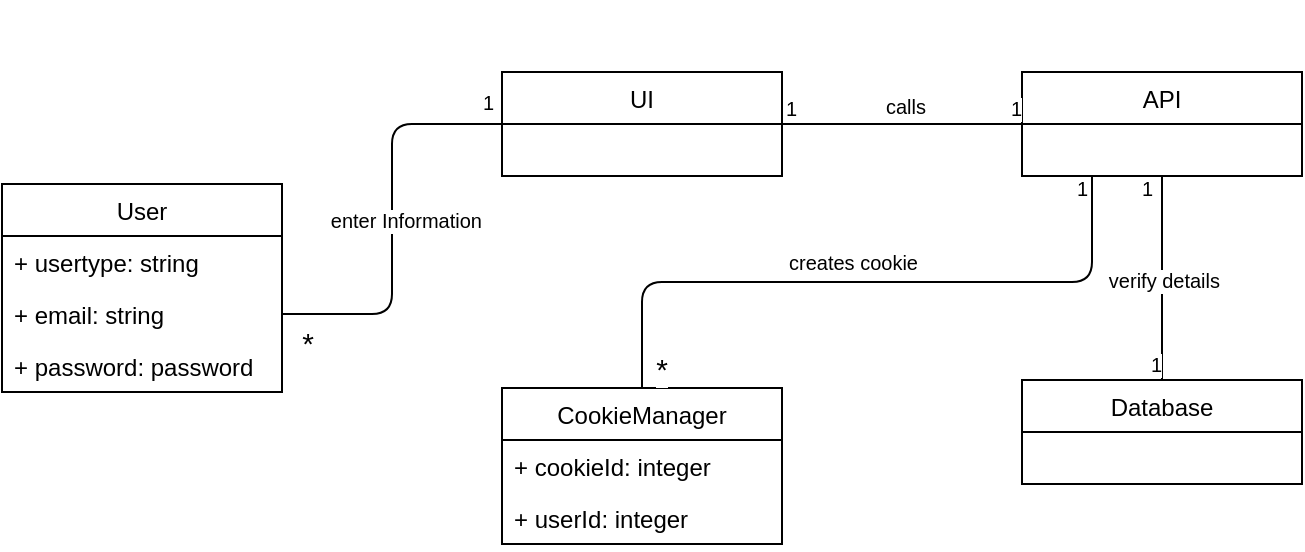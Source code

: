 <mxfile version="10.7.1" type="google"><diagram id="85B3c085AT_atwVe8Ype" name="Page-1"><mxGraphModel dx="840" dy="452" grid="1" gridSize="10" guides="1" tooltips="1" connect="1" arrows="1" fold="1" page="1" pageScale="1" pageWidth="850" pageHeight="1100" math="0" shadow="0"><root><mxCell id="0"/><mxCell id="1" parent="0"/><mxCell id="HfJR3uR8LcN17UFoTMIe-1" value="User" style="swimlane;fontStyle=0;childLayout=stackLayout;horizontal=1;startSize=26;fillColor=none;horizontalStack=0;resizeParent=1;resizeParentMax=0;resizeLast=0;collapsible=1;marginBottom=0;" parent="1" vertex="1"><mxGeometry x="30" y="272" width="140" height="104" as="geometry"><mxRectangle x="120" y="80" width="90" height="26" as="alternateBounds"/></mxGeometry></mxCell><mxCell id="HfJR3uR8LcN17UFoTMIe-5" value="+ usertype: string" style="text;strokeColor=none;fillColor=none;align=left;verticalAlign=top;spacingLeft=4;spacingRight=4;overflow=hidden;rotatable=0;points=[[0,0.5],[1,0.5]];portConstraint=eastwest;" parent="HfJR3uR8LcN17UFoTMIe-1" vertex="1"><mxGeometry y="26" width="140" height="26" as="geometry"/></mxCell><mxCell id="HfJR3uR8LcN17UFoTMIe-3" value="+ email: string" style="text;strokeColor=none;fillColor=none;align=left;verticalAlign=top;spacingLeft=4;spacingRight=4;overflow=hidden;rotatable=0;points=[[0,0.5],[1,0.5]];portConstraint=eastwest;" parent="HfJR3uR8LcN17UFoTMIe-1" vertex="1"><mxGeometry y="52" width="140" height="26" as="geometry"/></mxCell><mxCell id="HfJR3uR8LcN17UFoTMIe-4" value="+ password: password&#10;" style="text;strokeColor=none;fillColor=none;align=left;verticalAlign=top;spacingLeft=4;spacingRight=4;overflow=hidden;rotatable=0;points=[[0,0.5],[1,0.5]];portConstraint=eastwest;" parent="HfJR3uR8LcN17UFoTMIe-1" vertex="1"><mxGeometry y="78" width="140" height="26" as="geometry"/></mxCell><mxCell id="HfJR3uR8LcN17UFoTMIe-6" value="Database" style="swimlane;fontStyle=0;childLayout=stackLayout;horizontal=1;startSize=26;fillColor=none;horizontalStack=0;resizeParent=1;resizeParentMax=0;resizeLast=0;collapsible=1;marginBottom=0;" parent="1" vertex="1"><mxGeometry x="540" y="370" width="140" height="52" as="geometry"/></mxCell><mxCell id="HfJR3uR8LcN17UFoTMIe-10" value="UI" style="swimlane;fontStyle=0;childLayout=stackLayout;horizontal=1;startSize=26;fillColor=none;horizontalStack=0;resizeParent=1;resizeParentMax=0;resizeLast=0;collapsible=1;marginBottom=0;" parent="1" vertex="1"><mxGeometry x="280" y="216" width="140" height="52" as="geometry"/></mxCell><mxCell id="HfJR3uR8LcN17UFoTMIe-14" value="CookieManager" style="swimlane;fontStyle=0;childLayout=stackLayout;horizontal=1;startSize=26;fillColor=none;horizontalStack=0;resizeParent=1;resizeParentMax=0;resizeLast=0;collapsible=1;marginBottom=0;" parent="1" vertex="1"><mxGeometry x="280" y="374" width="140" height="78" as="geometry"/></mxCell><mxCell id="HfJR3uR8LcN17UFoTMIe-15" value="+ cookieId: integer" style="text;strokeColor=none;fillColor=none;align=left;verticalAlign=top;spacingLeft=4;spacingRight=4;overflow=hidden;rotatable=0;points=[[0,0.5],[1,0.5]];portConstraint=eastwest;" parent="HfJR3uR8LcN17UFoTMIe-14" vertex="1"><mxGeometry y="26" width="140" height="26" as="geometry"/></mxCell><mxCell id="8JXGcZO9_yPImyjyYx8L-1" value="+ userId: integer" style="text;strokeColor=none;fillColor=none;align=left;verticalAlign=top;spacingLeft=4;spacingRight=4;overflow=hidden;rotatable=0;points=[[0,0.5],[1,0.5]];portConstraint=eastwest;" parent="HfJR3uR8LcN17UFoTMIe-14" vertex="1"><mxGeometry y="52" width="140" height="26" as="geometry"/></mxCell><mxCell id="HfJR3uR8LcN17UFoTMIe-18" value="API" style="swimlane;fontStyle=0;childLayout=stackLayout;horizontal=1;startSize=26;fillColor=none;horizontalStack=0;resizeParent=1;resizeParentMax=0;resizeLast=0;collapsible=1;marginBottom=0;" parent="1" vertex="1"><mxGeometry x="540" y="216" width="140" height="52" as="geometry"/></mxCell><mxCell id="HfJR3uR8LcN17UFoTMIe-23" value="" style="endArrow=none;html=1;edgeStyle=orthogonalEdgeStyle;entryX=0;entryY=0.5;entryDx=0;entryDy=0;exitX=1;exitY=0.5;exitDx=0;exitDy=0;" parent="1" source="HfJR3uR8LcN17UFoTMIe-3" target="HfJR3uR8LcN17UFoTMIe-10" edge="1"><mxGeometry relative="1" as="geometry"><mxPoint x="90" y="270" as="sourcePoint"/><mxPoint x="250" y="270" as="targetPoint"/></mxGeometry></mxCell><mxCell id="HfJR3uR8LcN17UFoTMIe-25" value="enter Information" style="resizable=0;html=1;align=right;verticalAlign=bottom;labelBackgroundColor=#ffffff;fontSize=10;" parent="HfJR3uR8LcN17UFoTMIe-23" connectable="0" vertex="1"><mxGeometry x="1" relative="1" as="geometry"><mxPoint x="-10" y="56" as="offset"/></mxGeometry></mxCell><mxCell id="HfJR3uR8LcN17UFoTMIe-26" value="1" style="resizable=0;html=1;align=right;verticalAlign=bottom;labelBackgroundColor=#ffffff;fontSize=10;" parent="1" connectable="0" vertex="1"><mxGeometry x="306" y="181" as="geometry"><mxPoint x="-30" y="58" as="offset"/></mxGeometry></mxCell><mxCell id="HfJR3uR8LcN17UFoTMIe-28" value="&lt;font style=&quot;font-size: 15px&quot;&gt;*&lt;/font&gt;" style="resizable=0;html=1;align=right;verticalAlign=bottom;labelBackgroundColor=#ffffff;fontSize=10;" parent="1" connectable="0" vertex="1"><mxGeometry x="196" y="306" as="geometry"><mxPoint x="-10" y="56" as="offset"/></mxGeometry></mxCell><mxCell id="HfJR3uR8LcN17UFoTMIe-29" value="" style="endArrow=none;html=1;edgeStyle=orthogonalEdgeStyle;" parent="1" edge="1"><mxGeometry relative="1" as="geometry"><mxPoint x="420" y="242" as="sourcePoint"/><mxPoint x="540" y="242" as="targetPoint"/></mxGeometry></mxCell><mxCell id="HfJR3uR8LcN17UFoTMIe-30" value="1" style="resizable=0;html=1;align=left;verticalAlign=bottom;labelBackgroundColor=#ffffff;fontSize=10;" parent="HfJR3uR8LcN17UFoTMIe-29" connectable="0" vertex="1"><mxGeometry x="-1" relative="1" as="geometry"/></mxCell><mxCell id="HfJR3uR8LcN17UFoTMIe-31" value="1" style="resizable=0;html=1;align=right;verticalAlign=bottom;labelBackgroundColor=#ffffff;fontSize=10;" parent="HfJR3uR8LcN17UFoTMIe-29" connectable="0" vertex="1"><mxGeometry x="1" relative="1" as="geometry"/></mxCell><mxCell id="HfJR3uR8LcN17UFoTMIe-32" value="calls" style="resizable=0;html=1;align=right;verticalAlign=bottom;labelBackgroundColor=#ffffff;fontSize=10;" parent="1" connectable="0" vertex="1"><mxGeometry x="502" y="185" as="geometry"><mxPoint x="-10" y="56" as="offset"/></mxGeometry></mxCell><mxCell id="sa7Sf4kco6mwjIXpNpQY-10" value="" style="endArrow=none;html=1;edgeStyle=orthogonalEdgeStyle;exitX=0.5;exitY=1;exitDx=0;exitDy=0;" parent="1" source="HfJR3uR8LcN17UFoTMIe-18" target="HfJR3uR8LcN17UFoTMIe-6" edge="1"><mxGeometry relative="1" as="geometry"><mxPoint x="590" y="310" as="sourcePoint"/><mxPoint x="710" y="310" as="targetPoint"/></mxGeometry></mxCell><mxCell id="sa7Sf4kco6mwjIXpNpQY-11" value="1" style="resizable=0;html=1;align=left;verticalAlign=bottom;labelBackgroundColor=#ffffff;fontSize=10;" parent="sa7Sf4kco6mwjIXpNpQY-10" connectable="0" vertex="1"><mxGeometry x="-1" relative="1" as="geometry"><mxPoint x="-12" y="14" as="offset"/></mxGeometry></mxCell><mxCell id="sa7Sf4kco6mwjIXpNpQY-12" value="1" style="resizable=0;html=1;align=right;verticalAlign=bottom;labelBackgroundColor=#ffffff;fontSize=10;" parent="sa7Sf4kco6mwjIXpNpQY-10" connectable="0" vertex="1"><mxGeometry x="1" relative="1" as="geometry"/></mxCell><mxCell id="HfJR3uR8LcN17UFoTMIe-33" value="verify details" style="resizable=0;html=1;align=right;verticalAlign=bottom;labelBackgroundColor=#ffffff;fontSize=10;" parent="1" connectable="0" vertex="1"><mxGeometry x="649" y="272" as="geometry"><mxPoint x="-10" y="56" as="offset"/></mxGeometry></mxCell><mxCell id="sa7Sf4kco6mwjIXpNpQY-13" value="" style="endArrow=none;html=1;edgeStyle=orthogonalEdgeStyle;exitX=0.5;exitY=0;exitDx=0;exitDy=0;entryX=0.25;entryY=1;entryDx=0;entryDy=0;" parent="1" source="HfJR3uR8LcN17UFoTMIe-14" target="HfJR3uR8LcN17UFoTMIe-18" edge="1"><mxGeometry relative="1" as="geometry"><mxPoint x="440" y="310" as="sourcePoint"/><mxPoint x="560" y="260" as="targetPoint"/></mxGeometry></mxCell><mxCell id="sa7Sf4kco6mwjIXpNpQY-15" value="1" style="resizable=0;html=1;align=right;verticalAlign=bottom;labelBackgroundColor=#ffffff;fontSize=10;" parent="sa7Sf4kco6mwjIXpNpQY-13" connectable="0" vertex="1"><mxGeometry x="1" relative="1" as="geometry"><mxPoint x="-2" y="14" as="offset"/></mxGeometry></mxCell><mxCell id="HfJR3uR8LcN17UFoTMIe-34" value="&lt;div style=&quot;text-align: center&quot;&gt;&lt;span&gt;creates cookie&lt;/span&gt;&lt;/div&gt;" style="resizable=0;html=1;align=right;verticalAlign=bottom;labelBackgroundColor=#ffffff;fontSize=10;" parent="1" connectable="0" vertex="1"><mxGeometry x="498" y="263" as="geometry"><mxPoint x="-10" y="56" as="offset"/></mxGeometry></mxCell><mxCell id="GisNf9opw2omYyPl3u2J-1" value="&lt;font style=&quot;font-size: 15px&quot;&gt;*&lt;/font&gt;" style="resizable=0;html=1;align=right;verticalAlign=bottom;labelBackgroundColor=#ffffff;fontSize=10;" parent="1" connectable="0" vertex="1"><mxGeometry x="373" y="319" as="geometry"><mxPoint x="-10" y="56" as="offset"/></mxGeometry></mxCell></root></mxGraphModel></diagram></mxfile>